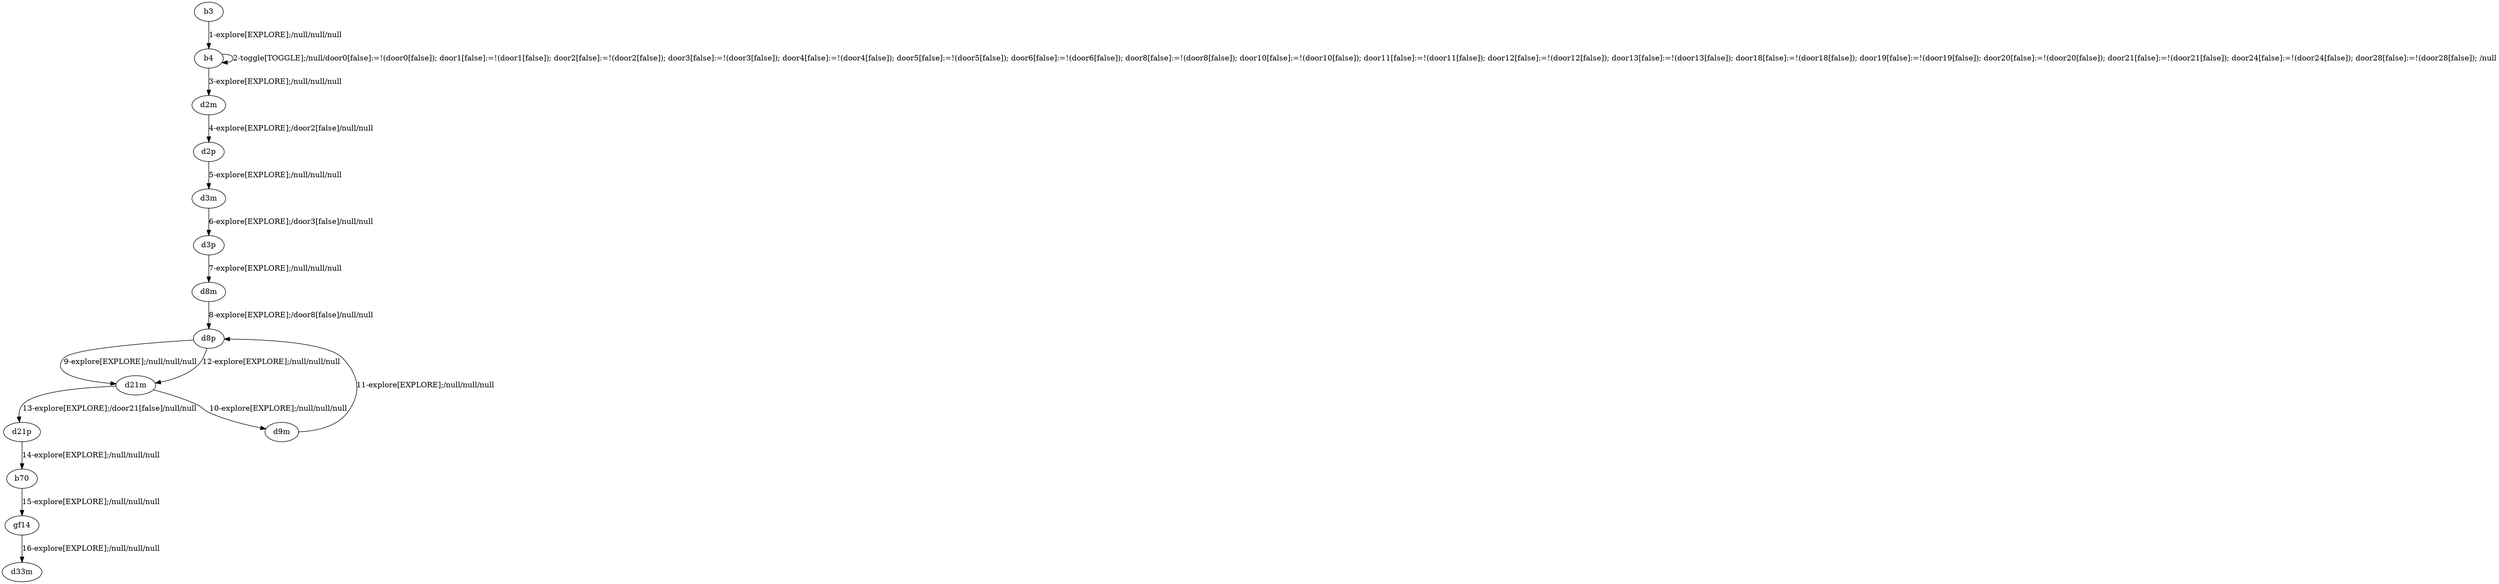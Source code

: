 # Total number of goals covered by this test: 2
# d21m --> d9m
# d9m --> d8p

digraph g {
"b3" -> "b4" [label = "1-explore[EXPLORE];/null/null/null"];
"b4" -> "b4" [label = "2-toggle[TOGGLE];/null/door0[false]:=!(door0[false]); door1[false]:=!(door1[false]); door2[false]:=!(door2[false]); door3[false]:=!(door3[false]); door4[false]:=!(door4[false]); door5[false]:=!(door5[false]); door6[false]:=!(door6[false]); door8[false]:=!(door8[false]); door10[false]:=!(door10[false]); door11[false]:=!(door11[false]); door12[false]:=!(door12[false]); door13[false]:=!(door13[false]); door18[false]:=!(door18[false]); door19[false]:=!(door19[false]); door20[false]:=!(door20[false]); door21[false]:=!(door21[false]); door24[false]:=!(door24[false]); door28[false]:=!(door28[false]); /null"];
"b4" -> "d2m" [label = "3-explore[EXPLORE];/null/null/null"];
"d2m" -> "d2p" [label = "4-explore[EXPLORE];/door2[false]/null/null"];
"d2p" -> "d3m" [label = "5-explore[EXPLORE];/null/null/null"];
"d3m" -> "d3p" [label = "6-explore[EXPLORE];/door3[false]/null/null"];
"d3p" -> "d8m" [label = "7-explore[EXPLORE];/null/null/null"];
"d8m" -> "d8p" [label = "8-explore[EXPLORE];/door8[false]/null/null"];
"d8p" -> "d21m" [label = "9-explore[EXPLORE];/null/null/null"];
"d21m" -> "d9m" [label = "10-explore[EXPLORE];/null/null/null"];
"d9m" -> "d8p" [label = "11-explore[EXPLORE];/null/null/null"];
"d8p" -> "d21m" [label = "12-explore[EXPLORE];/null/null/null"];
"d21m" -> "d21p" [label = "13-explore[EXPLORE];/door21[false]/null/null"];
"d21p" -> "b70" [label = "14-explore[EXPLORE];/null/null/null"];
"b70" -> "gf14" [label = "15-explore[EXPLORE];/null/null/null"];
"gf14" -> "d33m" [label = "16-explore[EXPLORE];/null/null/null"];
}